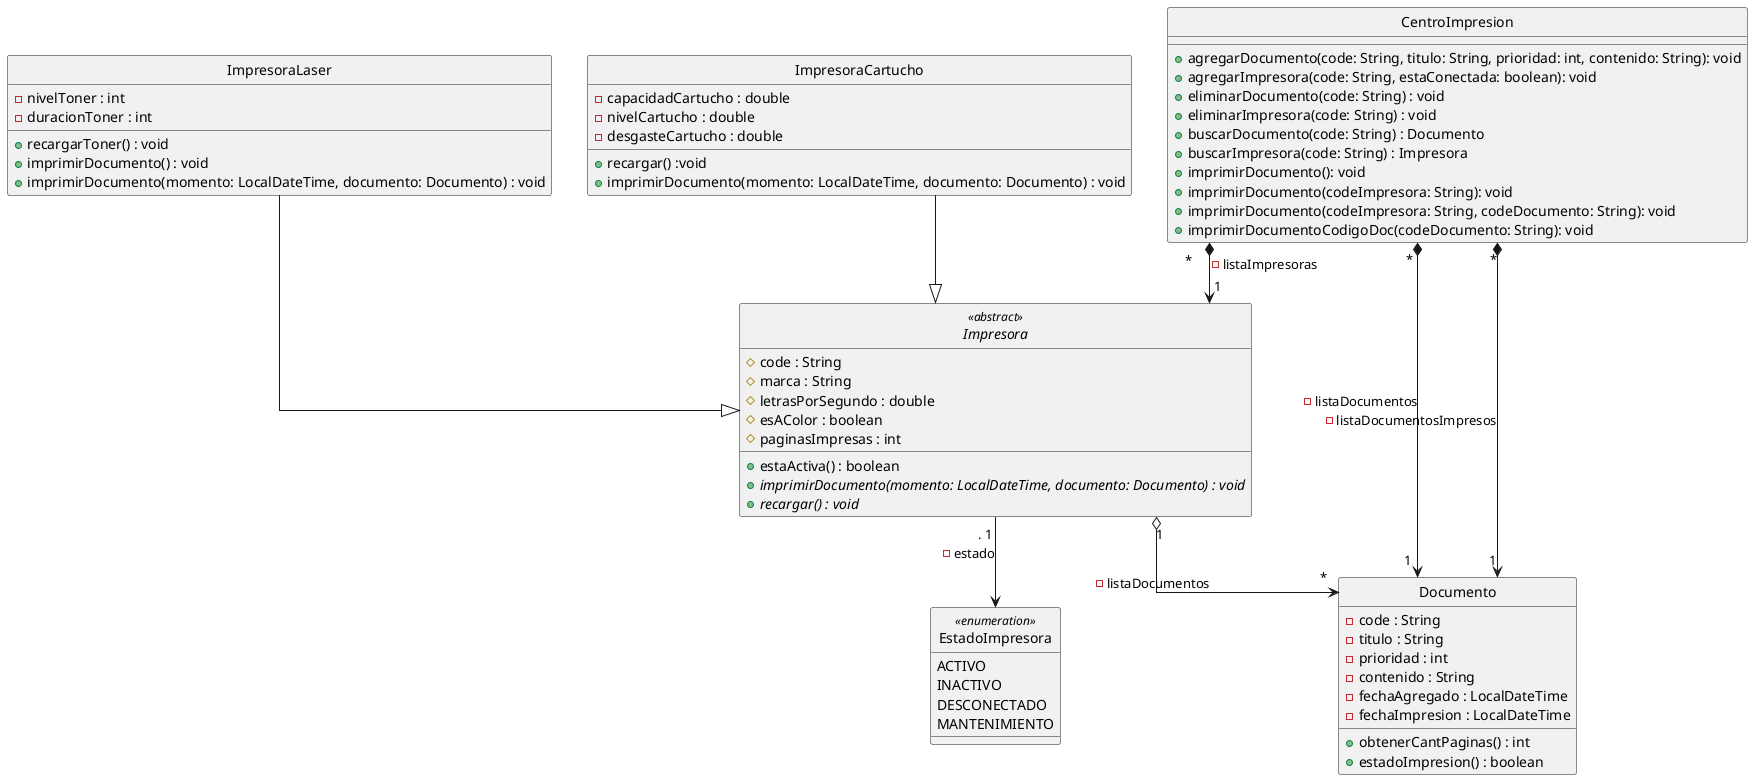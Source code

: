@startuml Diagrama

skinparam Linetype ortho
skinparam style strictuml

class CentroImpresion {
    +agregarDocumento(code: String, titulo: String, prioridad: int, contenido: String): void
    +agregarImpresora(code: String, estaConectada: boolean): void
    +eliminarDocumento(code: String) : void
    +eliminarImpresora(code: String) : void
    +buscarDocumento(code: String) : Documento
    +buscarImpresora(code: String) : Impresora
    +imprimirDocumento(): void
    +imprimirDocumento(codeImpresora: String): void
    +imprimirDocumento(codeImpresora: String, codeDocumento: String): void
    +imprimirDocumentoCodigoDoc(codeDocumento: String): void
}

enum EstadoImpresora <<enumeration>> {
    ACTIVO
    INACTIVO
    DESCONECTADO
    MANTENIMIENTO
}

abstract class Impresora <<abstract>> {
    #code : String
    #marca : String
    #letrasPorSegundo : double
    #esAColor : boolean
    #paginasImpresas : int
    +estaActiva() : boolean
    +<i>imprimirDocumento(momento: LocalDateTime, documento: Documento) : void
    +<i>recargar() : void
}
class ImpresoraLaser {
    -nivelToner : int
    -duracionToner : int
    +recargarToner() : void
    +imprimirDocumento() : void
    +imprimirDocumento(momento: LocalDateTime, documento: Documento) : void
}

class ImpresoraCartucho {
    -capacidadCartucho : double
    -nivelCartucho : double
    -desgasteCartucho : double
    +recargar() :void
    +imprimirDocumento(momento: LocalDateTime, documento: Documento) : void
}

class Documento {
    -code : String
    -titulo : String
    -prioridad : int
    -contenido : String
    -fechaAgregado : LocalDateTime
    -fechaImpresion : LocalDateTime
    +obtenerCantPaginas() : int
    +estadoImpresion() : boolean
}
ImpresoraCartucho --|> Impresora
ImpresoraLaser --|> Impresora
CentroImpresion " * " *---> " 1 " Documento : -listaDocumentos
CentroImpresion " * " *---> " 1 " Documento : -listaDocumentosImpresos
CentroImpresion " * "  *--> " 1 " Impresora : -listaImpresoras
Impresora " 1 " o--> " * " Documento : -listaDocumentos

Impresora ". 1 " --> EstadoImpresora : -estado
@enduml